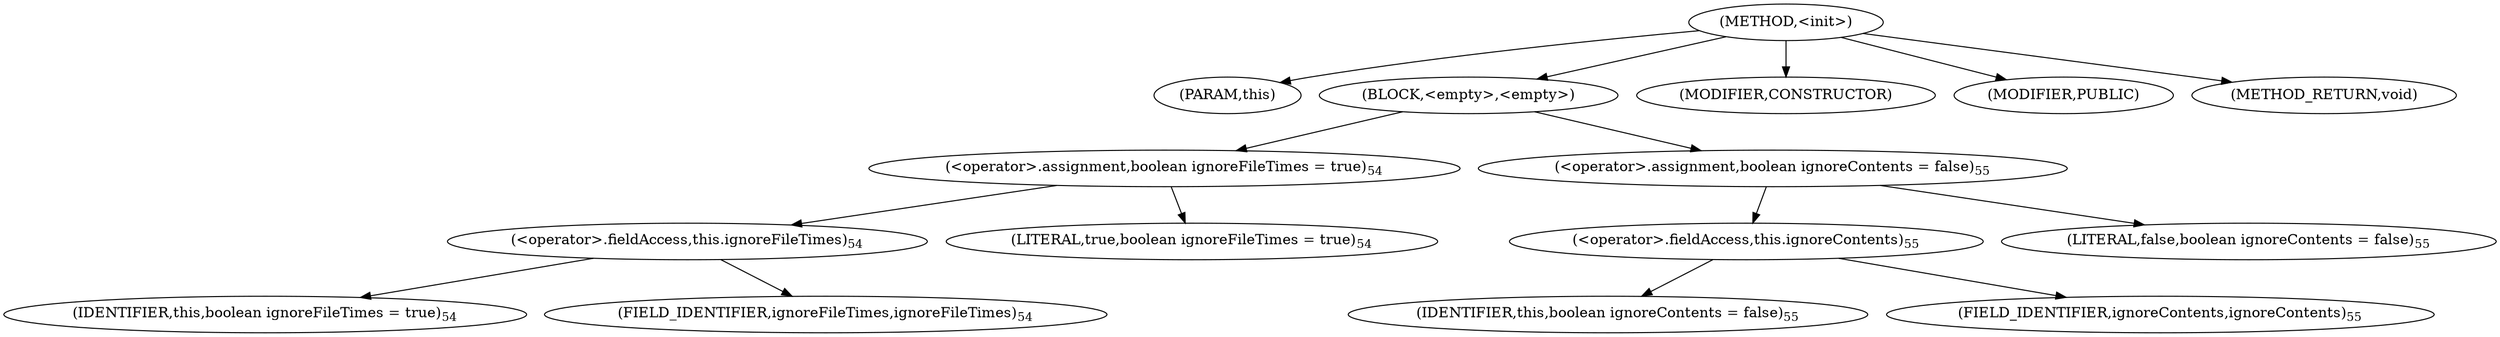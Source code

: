 digraph "&lt;init&gt;" {  
"134" [label = <(METHOD,&lt;init&gt;)> ]
"135" [label = <(PARAM,this)> ]
"136" [label = <(BLOCK,&lt;empty&gt;,&lt;empty&gt;)> ]
"137" [label = <(&lt;operator&gt;.assignment,boolean ignoreFileTimes = true)<SUB>54</SUB>> ]
"138" [label = <(&lt;operator&gt;.fieldAccess,this.ignoreFileTimes)<SUB>54</SUB>> ]
"139" [label = <(IDENTIFIER,this,boolean ignoreFileTimes = true)<SUB>54</SUB>> ]
"140" [label = <(FIELD_IDENTIFIER,ignoreFileTimes,ignoreFileTimes)<SUB>54</SUB>> ]
"141" [label = <(LITERAL,true,boolean ignoreFileTimes = true)<SUB>54</SUB>> ]
"142" [label = <(&lt;operator&gt;.assignment,boolean ignoreContents = false)<SUB>55</SUB>> ]
"143" [label = <(&lt;operator&gt;.fieldAccess,this.ignoreContents)<SUB>55</SUB>> ]
"144" [label = <(IDENTIFIER,this,boolean ignoreContents = false)<SUB>55</SUB>> ]
"145" [label = <(FIELD_IDENTIFIER,ignoreContents,ignoreContents)<SUB>55</SUB>> ]
"146" [label = <(LITERAL,false,boolean ignoreContents = false)<SUB>55</SUB>> ]
"147" [label = <(MODIFIER,CONSTRUCTOR)> ]
"148" [label = <(MODIFIER,PUBLIC)> ]
"149" [label = <(METHOD_RETURN,void)> ]
  "134" -> "135" 
  "134" -> "136" 
  "134" -> "147" 
  "134" -> "148" 
  "134" -> "149" 
  "136" -> "137" 
  "136" -> "142" 
  "137" -> "138" 
  "137" -> "141" 
  "138" -> "139" 
  "138" -> "140" 
  "142" -> "143" 
  "142" -> "146" 
  "143" -> "144" 
  "143" -> "145" 
}
